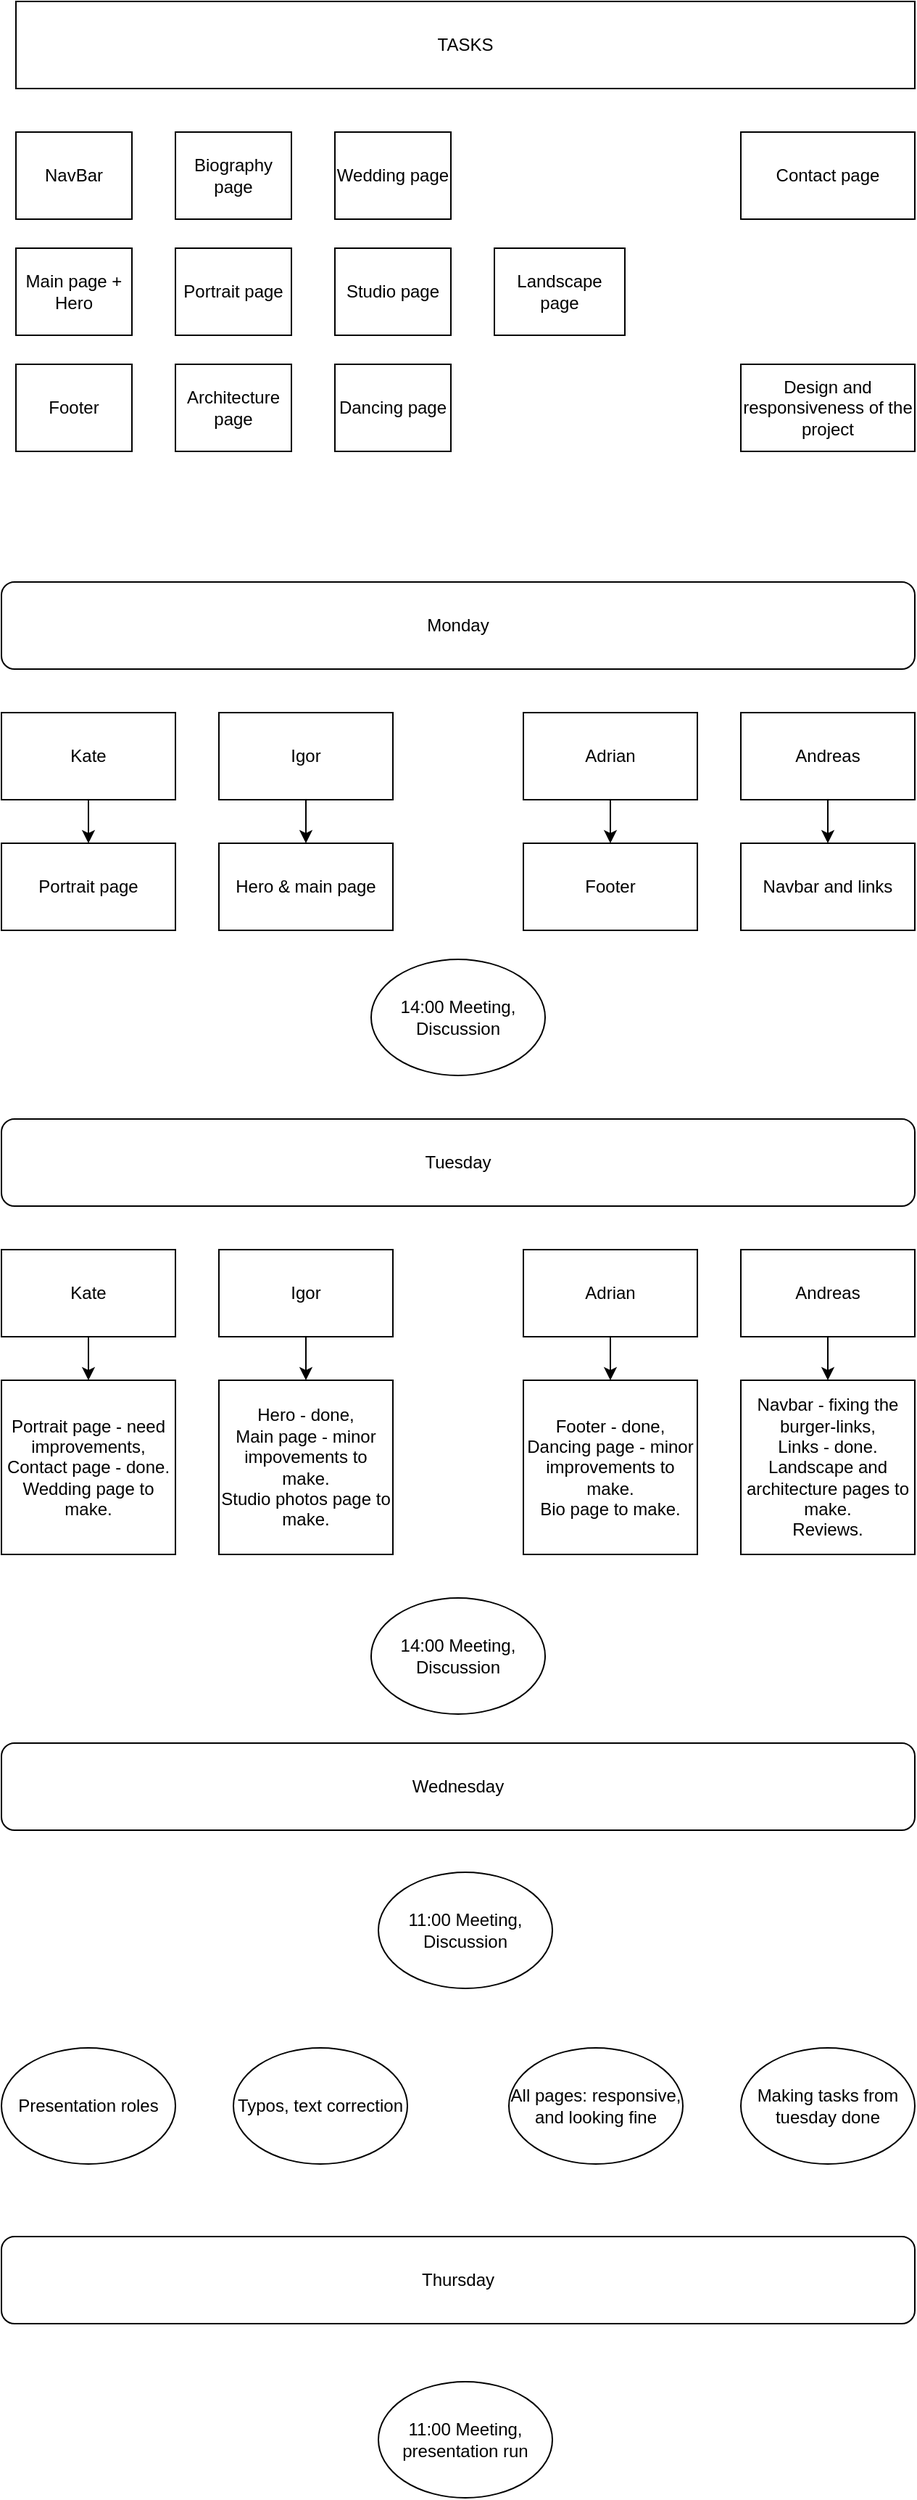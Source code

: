 <mxfile>
    <diagram id="5Ygddi6L7OqSEnyWEjJa" name="Page-1">
        <mxGraphModel dx="1163" dy="1684" grid="1" gridSize="10" guides="1" tooltips="1" connect="1" arrows="1" fold="1" page="1" pageScale="1" pageWidth="827" pageHeight="1169" math="0" shadow="0">
            <root>
                <mxCell id="0"/>
                <mxCell id="1" parent="0"/>
                <mxCell id="2" value="TASKS" style="rounded=0;whiteSpace=wrap;html=1;" parent="1" vertex="1">
                    <mxGeometry x="50" y="-200" width="620" height="60" as="geometry"/>
                </mxCell>
                <mxCell id="11" value="" style="edgeStyle=none;html=1;" parent="1" source="3" target="9" edge="1">
                    <mxGeometry relative="1" as="geometry"/>
                </mxCell>
                <mxCell id="3" value="Kate" style="rounded=0;whiteSpace=wrap;html=1;" parent="1" vertex="1">
                    <mxGeometry x="40" y="290" width="120" height="60" as="geometry"/>
                </mxCell>
                <mxCell id="19" value="" style="edgeStyle=none;html=1;" parent="1" source="4" target="16" edge="1">
                    <mxGeometry relative="1" as="geometry"/>
                </mxCell>
                <mxCell id="4" value="Andreas" style="rounded=0;whiteSpace=wrap;html=1;" parent="1" vertex="1">
                    <mxGeometry x="550" y="290" width="120" height="60" as="geometry"/>
                </mxCell>
                <mxCell id="15" value="" style="edgeStyle=none;html=1;" parent="1" source="5" target="14" edge="1">
                    <mxGeometry relative="1" as="geometry"/>
                </mxCell>
                <mxCell id="5" value="Adrian" style="rounded=0;whiteSpace=wrap;html=1;" parent="1" vertex="1">
                    <mxGeometry x="400" y="290" width="120" height="60" as="geometry"/>
                </mxCell>
                <mxCell id="13" value="" style="edgeStyle=none;html=1;" parent="1" source="6" target="12" edge="1">
                    <mxGeometry relative="1" as="geometry"/>
                </mxCell>
                <mxCell id="6" value="Igor" style="rounded=0;whiteSpace=wrap;html=1;" parent="1" vertex="1">
                    <mxGeometry x="190" y="290" width="120" height="60" as="geometry"/>
                </mxCell>
                <mxCell id="9" value="Portrait page" style="rounded=0;whiteSpace=wrap;html=1;" parent="1" vertex="1">
                    <mxGeometry x="40" y="380" width="120" height="60" as="geometry"/>
                </mxCell>
                <mxCell id="10" value="Monday" style="rounded=1;whiteSpace=wrap;html=1;" parent="1" vertex="1">
                    <mxGeometry x="40" y="200" width="630" height="60" as="geometry"/>
                </mxCell>
                <mxCell id="12" value="Hero &amp;amp; main page" style="rounded=0;whiteSpace=wrap;html=1;" parent="1" vertex="1">
                    <mxGeometry x="190" y="380" width="120" height="60" as="geometry"/>
                </mxCell>
                <mxCell id="14" value="Footer" style="rounded=0;whiteSpace=wrap;html=1;" parent="1" vertex="1">
                    <mxGeometry x="400" y="380" width="120" height="60" as="geometry"/>
                </mxCell>
                <mxCell id="16" value="Navbar and links" style="rounded=0;whiteSpace=wrap;html=1;" parent="1" vertex="1">
                    <mxGeometry x="550" y="380" width="120" height="60" as="geometry"/>
                </mxCell>
                <mxCell id="20" value="Tuesday" style="rounded=1;whiteSpace=wrap;html=1;" parent="1" vertex="1">
                    <mxGeometry x="40" y="570" width="630" height="60" as="geometry"/>
                </mxCell>
                <mxCell id="21" value="14:00 Meeting, Discussion" style="ellipse;whiteSpace=wrap;html=1;" parent="1" vertex="1">
                    <mxGeometry x="295" y="460" width="120" height="80" as="geometry"/>
                </mxCell>
                <mxCell id="33" value="" style="edgeStyle=none;html=1;" parent="1" source="22" target="26" edge="1">
                    <mxGeometry relative="1" as="geometry"/>
                </mxCell>
                <mxCell id="22" value="Kate" style="rounded=0;whiteSpace=wrap;html=1;" parent="1" vertex="1">
                    <mxGeometry x="40" y="660" width="120" height="60" as="geometry"/>
                </mxCell>
                <mxCell id="35" value="" style="edgeStyle=none;html=1;" parent="1" source="23" target="29" edge="1">
                    <mxGeometry relative="1" as="geometry"/>
                </mxCell>
                <mxCell id="23" value="Andreas" style="rounded=0;whiteSpace=wrap;html=1;" parent="1" vertex="1">
                    <mxGeometry x="550" y="660" width="120" height="60" as="geometry"/>
                </mxCell>
                <mxCell id="34" value="" style="edgeStyle=none;html=1;" parent="1" source="24" target="28" edge="1">
                    <mxGeometry relative="1" as="geometry"/>
                </mxCell>
                <mxCell id="24" value="Adrian" style="rounded=0;whiteSpace=wrap;html=1;" parent="1" vertex="1">
                    <mxGeometry x="400" y="660" width="120" height="60" as="geometry"/>
                </mxCell>
                <mxCell id="32" value="" style="edgeStyle=none;html=1;" parent="1" source="25" target="27" edge="1">
                    <mxGeometry relative="1" as="geometry"/>
                </mxCell>
                <mxCell id="25" value="Igor" style="rounded=0;whiteSpace=wrap;html=1;" parent="1" vertex="1">
                    <mxGeometry x="190" y="660" width="120" height="60" as="geometry"/>
                </mxCell>
                <mxCell id="26" value="Portrait page - need improvements,&lt;br&gt;Contact page - done.&lt;br&gt;Wedding page to make.&lt;br&gt;" style="rounded=0;whiteSpace=wrap;html=1;" parent="1" vertex="1">
                    <mxGeometry x="40" y="750" width="120" height="120" as="geometry"/>
                </mxCell>
                <mxCell id="27" value="Hero - done, &lt;br&gt;Main page - minor impovements to make.&lt;br&gt;Studio photos page to make." style="rounded=0;whiteSpace=wrap;html=1;" parent="1" vertex="1">
                    <mxGeometry x="190" y="750" width="120" height="120" as="geometry"/>
                </mxCell>
                <mxCell id="28" value="Footer - done,&lt;br&gt;Dancing page - minor improvements to make.&lt;br&gt;Bio page to make." style="rounded=0;whiteSpace=wrap;html=1;" parent="1" vertex="1">
                    <mxGeometry x="400" y="750" width="120" height="120" as="geometry"/>
                </mxCell>
                <mxCell id="29" value="Navbar - fixing the burger-links,&lt;br&gt;Links - done.&lt;br&gt;Landscape and architecture pages to make.&lt;br&gt;Reviews." style="rounded=0;whiteSpace=wrap;html=1;" parent="1" vertex="1">
                    <mxGeometry x="550" y="750" width="120" height="120" as="geometry"/>
                </mxCell>
                <mxCell id="30" value="14:00 Meeting, Discussion" style="ellipse;whiteSpace=wrap;html=1;" parent="1" vertex="1">
                    <mxGeometry x="295" y="900" width="120" height="80" as="geometry"/>
                </mxCell>
                <mxCell id="36" value="Wednesday" style="rounded=1;whiteSpace=wrap;html=1;" parent="1" vertex="1">
                    <mxGeometry x="40" y="1000" width="630" height="60" as="geometry"/>
                </mxCell>
                <mxCell id="37" value="11:00 Meeting, Discussion" style="ellipse;whiteSpace=wrap;html=1;" parent="1" vertex="1">
                    <mxGeometry x="300" y="1089" width="120" height="80" as="geometry"/>
                </mxCell>
                <mxCell id="38" value="Presentation roles" style="ellipse;whiteSpace=wrap;html=1;" parent="1" vertex="1">
                    <mxGeometry x="40" y="1210" width="120" height="80" as="geometry"/>
                </mxCell>
                <mxCell id="40" value="NavBar" style="rounded=0;whiteSpace=wrap;html=1;" parent="1" vertex="1">
                    <mxGeometry x="50" y="-110" width="80" height="60" as="geometry"/>
                </mxCell>
                <mxCell id="41" value="Main page + Hero" style="rounded=0;whiteSpace=wrap;html=1;" parent="1" vertex="1">
                    <mxGeometry x="50" y="-30" width="80" height="60" as="geometry"/>
                </mxCell>
                <mxCell id="42" value="Footer" style="rounded=0;whiteSpace=wrap;html=1;" parent="1" vertex="1">
                    <mxGeometry x="50" y="50" width="80" height="60" as="geometry"/>
                </mxCell>
                <mxCell id="43" value="Biography page" style="rounded=0;whiteSpace=wrap;html=1;" parent="1" vertex="1">
                    <mxGeometry x="160" y="-110" width="80" height="60" as="geometry"/>
                </mxCell>
                <mxCell id="44" value="Portrait page" style="rounded=0;whiteSpace=wrap;html=1;" parent="1" vertex="1">
                    <mxGeometry x="160" y="-30" width="80" height="60" as="geometry"/>
                </mxCell>
                <mxCell id="45" value="Architecture page" style="rounded=0;whiteSpace=wrap;html=1;" parent="1" vertex="1">
                    <mxGeometry x="160" y="50" width="80" height="60" as="geometry"/>
                </mxCell>
                <mxCell id="46" value="Wedding page" style="rounded=0;whiteSpace=wrap;html=1;" parent="1" vertex="1">
                    <mxGeometry x="270" y="-110" width="80" height="60" as="geometry"/>
                </mxCell>
                <mxCell id="47" value="Dancing page" style="rounded=0;whiteSpace=wrap;html=1;" parent="1" vertex="1">
                    <mxGeometry x="270" y="50" width="80" height="60" as="geometry"/>
                </mxCell>
                <mxCell id="48" value="Studio page" style="rounded=0;whiteSpace=wrap;html=1;" parent="1" vertex="1">
                    <mxGeometry x="270" y="-30" width="80" height="60" as="geometry"/>
                </mxCell>
                <mxCell id="49" value="Landscape page" style="rounded=0;whiteSpace=wrap;html=1;" parent="1" vertex="1">
                    <mxGeometry x="380" y="-30" width="90" height="60" as="geometry"/>
                </mxCell>
                <mxCell id="50" value="Contact page" style="rounded=0;whiteSpace=wrap;html=1;" parent="1" vertex="1">
                    <mxGeometry x="550" y="-110" width="120" height="60" as="geometry"/>
                </mxCell>
                <mxCell id="51" value="Design and responsiveness of the project" style="rounded=0;whiteSpace=wrap;html=1;" parent="1" vertex="1">
                    <mxGeometry x="550" y="50" width="120" height="60" as="geometry"/>
                </mxCell>
                <mxCell id="54" value="Kate" style="rounded=0;whiteSpace=wrap;html=1;" vertex="1" parent="1">
                    <mxGeometry x="40" y="290" width="120" height="60" as="geometry"/>
                </mxCell>
                <mxCell id="55" value="Igor" style="rounded=0;whiteSpace=wrap;html=1;" vertex="1" parent="1">
                    <mxGeometry x="190" y="290" width="120" height="60" as="geometry"/>
                </mxCell>
                <mxCell id="56" value="Adrian" style="rounded=0;whiteSpace=wrap;html=1;" vertex="1" parent="1">
                    <mxGeometry x="400" y="290" width="120" height="60" as="geometry"/>
                </mxCell>
                <mxCell id="59" value="Footer" style="rounded=0;whiteSpace=wrap;html=1;" vertex="1" parent="1">
                    <mxGeometry x="400" y="380" width="120" height="60" as="geometry"/>
                </mxCell>
                <mxCell id="60" value="Hero &amp;amp; main page" style="rounded=0;whiteSpace=wrap;html=1;" vertex="1" parent="1">
                    <mxGeometry x="190" y="380" width="120" height="60" as="geometry"/>
                </mxCell>
                <mxCell id="61" value="Typos, text correction" style="ellipse;whiteSpace=wrap;html=1;" vertex="1" parent="1">
                    <mxGeometry x="200" y="1210" width="120" height="80" as="geometry"/>
                </mxCell>
                <mxCell id="62" value="All pages: responsive, and looking fine" style="ellipse;whiteSpace=wrap;html=1;" vertex="1" parent="1">
                    <mxGeometry x="390" y="1210" width="120" height="80" as="geometry"/>
                </mxCell>
                <mxCell id="63" value="Making tasks from tuesday done" style="ellipse;whiteSpace=wrap;html=1;" vertex="1" parent="1">
                    <mxGeometry x="550" y="1210" width="120" height="80" as="geometry"/>
                </mxCell>
                <mxCell id="64" value="Thursday" style="rounded=1;whiteSpace=wrap;html=1;" vertex="1" parent="1">
                    <mxGeometry x="40" y="1340" width="630" height="60" as="geometry"/>
                </mxCell>
                <mxCell id="65" value="11:00 Meeting, presentation run" style="ellipse;whiteSpace=wrap;html=1;" vertex="1" parent="1">
                    <mxGeometry x="300" y="1440" width="120" height="80" as="geometry"/>
                </mxCell>
            </root>
        </mxGraphModel>
    </diagram>
</mxfile>